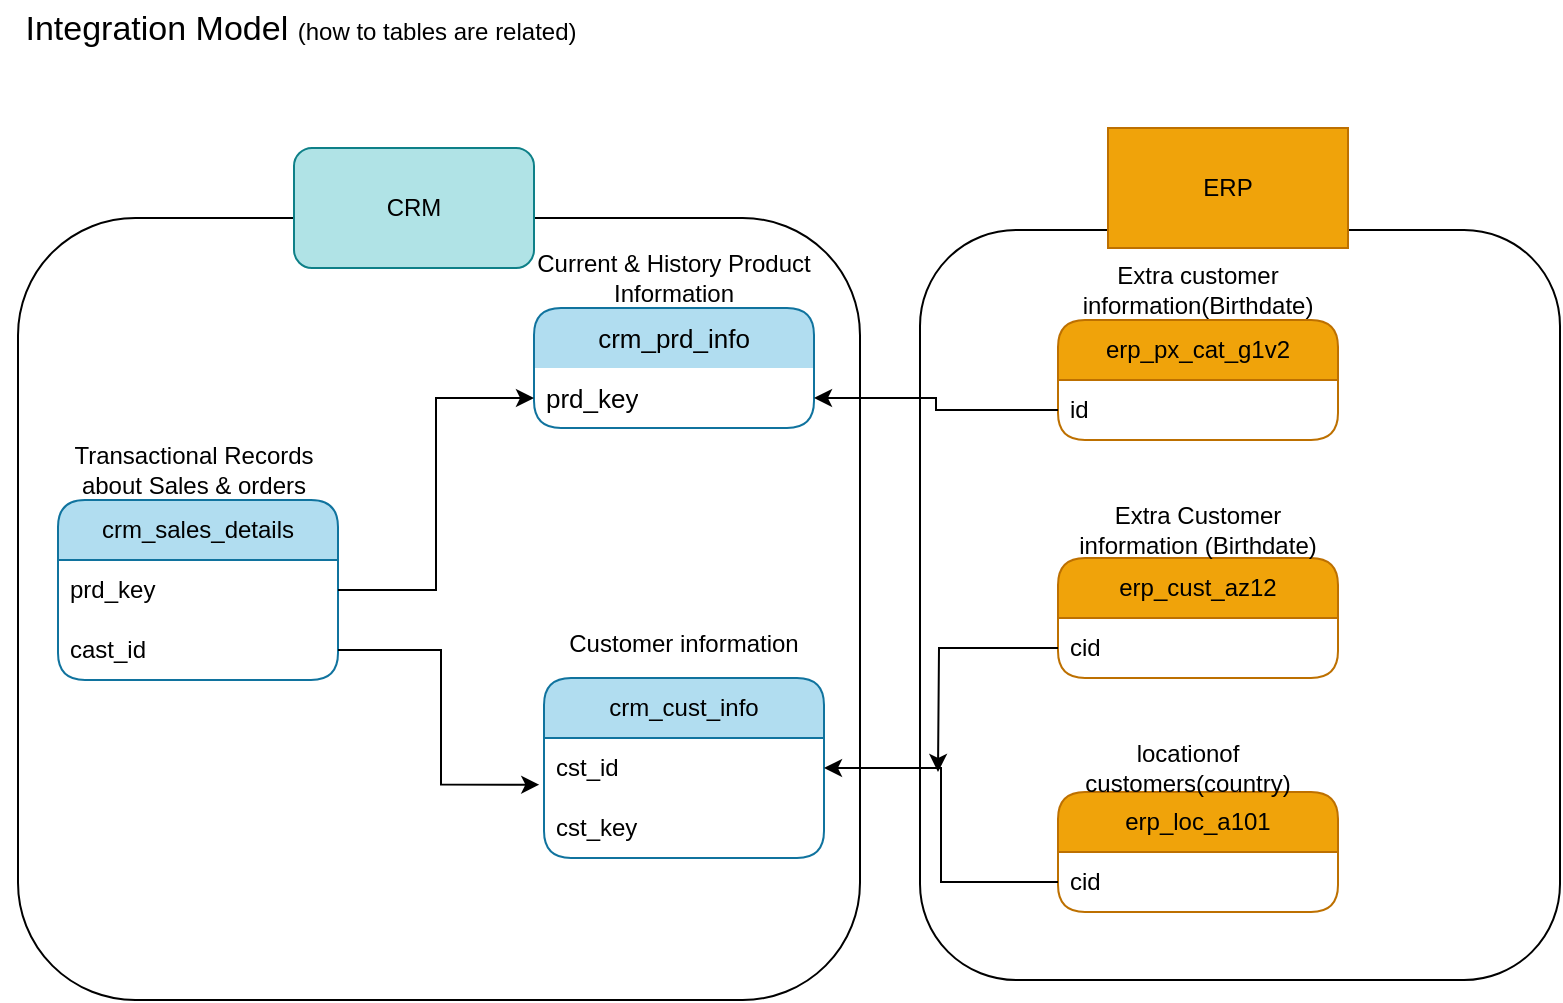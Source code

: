 <mxfile version="28.0.4">
  <diagram name="Page-1" id="S8onTnD6GA7OVCa5GSrC">
    <mxGraphModel dx="1634" dy="1136" grid="1" gridSize="10" guides="1" tooltips="1" connect="1" arrows="1" fold="1" page="1" pageScale="1" pageWidth="850" pageHeight="1100" math="0" shadow="0">
      <root>
        <mxCell id="0" />
        <mxCell id="1" parent="0" />
        <mxCell id="ARgBblpMmsPZ3KiA5aMk-1" value="&lt;font&gt;crm_prd_info&lt;/font&gt;" style="swimlane;fontStyle=0;childLayout=stackLayout;horizontal=1;startSize=30;horizontalStack=0;resizeParent=1;resizeParentMax=0;resizeLast=0;collapsible=1;marginBottom=0;whiteSpace=wrap;html=1;fontSize=13;fillColor=#b1ddf0;strokeColor=#10739e;rounded=1;swimlaneLine=0;" vertex="1" parent="1">
          <mxGeometry x="-163" y="274" width="140" height="60" as="geometry" />
        </mxCell>
        <mxCell id="ARgBblpMmsPZ3KiA5aMk-2" value="prd_key" style="text;align=left;verticalAlign=middle;spacingLeft=4;spacingRight=4;overflow=hidden;points=[[0,0.5],[1,0.5]];portConstraint=eastwest;rotatable=0;whiteSpace=wrap;html=1;fontSize=13;rounded=1;swimlaneLine=0;fillColor=none;strokeColor=none;" vertex="1" parent="ARgBblpMmsPZ3KiA5aMk-1">
          <mxGeometry y="30" width="140" height="30" as="geometry" />
        </mxCell>
        <mxCell id="ARgBblpMmsPZ3KiA5aMk-18" value="crm_sales_details" style="swimlane;fontStyle=0;childLayout=stackLayout;horizontal=1;startSize=30;horizontalStack=0;resizeParent=1;resizeParentMax=0;resizeLast=0;collapsible=1;marginBottom=0;whiteSpace=wrap;html=1;rounded=1;fillColor=#b1ddf0;strokeColor=#10739e;" vertex="1" parent="1">
          <mxGeometry x="-401" y="370" width="140" height="90" as="geometry" />
        </mxCell>
        <mxCell id="ARgBblpMmsPZ3KiA5aMk-19" value="prd_key" style="text;strokeColor=none;fillColor=none;align=left;verticalAlign=middle;spacingLeft=4;spacingRight=4;overflow=hidden;points=[[0,0.5],[1,0.5]];portConstraint=eastwest;rotatable=0;whiteSpace=wrap;html=1;rounded=1;" vertex="1" parent="ARgBblpMmsPZ3KiA5aMk-18">
          <mxGeometry y="30" width="140" height="30" as="geometry" />
        </mxCell>
        <mxCell id="ARgBblpMmsPZ3KiA5aMk-20" value="cast_id" style="text;strokeColor=none;fillColor=none;align=left;verticalAlign=middle;spacingLeft=4;spacingRight=4;overflow=hidden;points=[[0,0.5],[1,0.5]];portConstraint=eastwest;rotatable=0;whiteSpace=wrap;html=1;rounded=1;" vertex="1" parent="ARgBblpMmsPZ3KiA5aMk-18">
          <mxGeometry y="60" width="140" height="30" as="geometry" />
        </mxCell>
        <mxCell id="ARgBblpMmsPZ3KiA5aMk-22" value="crm_cust_info" style="swimlane;fontStyle=0;childLayout=stackLayout;horizontal=1;startSize=30;horizontalStack=0;resizeParent=1;resizeParentMax=0;resizeLast=0;collapsible=1;marginBottom=0;whiteSpace=wrap;html=1;rounded=1;fillColor=#b1ddf0;strokeColor=#10739e;" vertex="1" parent="1">
          <mxGeometry x="-158" y="459" width="140" height="90" as="geometry" />
        </mxCell>
        <mxCell id="ARgBblpMmsPZ3KiA5aMk-23" value="cst_id" style="text;strokeColor=none;fillColor=none;align=left;verticalAlign=middle;spacingLeft=4;spacingRight=4;overflow=hidden;points=[[0,0.5],[1,0.5]];portConstraint=eastwest;rotatable=0;whiteSpace=wrap;html=1;rounded=1;" vertex="1" parent="ARgBblpMmsPZ3KiA5aMk-22">
          <mxGeometry y="30" width="140" height="30" as="geometry" />
        </mxCell>
        <mxCell id="ARgBblpMmsPZ3KiA5aMk-24" value="cst_key" style="text;strokeColor=none;fillColor=none;align=left;verticalAlign=middle;spacingLeft=4;spacingRight=4;overflow=hidden;points=[[0,0.5],[1,0.5]];portConstraint=eastwest;rotatable=0;whiteSpace=wrap;html=1;rounded=1;" vertex="1" parent="ARgBblpMmsPZ3KiA5aMk-22">
          <mxGeometry y="60" width="140" height="30" as="geometry" />
        </mxCell>
        <mxCell id="ARgBblpMmsPZ3KiA5aMk-25" value="&lt;p&gt;Customer information&lt;/p&gt;" style="text;html=1;align=center;verticalAlign=middle;whiteSpace=wrap;rounded=0;fontSize=12;" vertex="1" parent="1">
          <mxGeometry x="-148" y="425" width="120" height="34" as="geometry" />
        </mxCell>
        <mxCell id="ARgBblpMmsPZ3KiA5aMk-28" value="Transactional Records about Sales &amp;amp; orders" style="text;html=1;align=center;verticalAlign=middle;whiteSpace=wrap;rounded=0;" vertex="1" parent="1">
          <mxGeometry x="-408" y="340" width="150" height="30" as="geometry" />
        </mxCell>
        <mxCell id="ARgBblpMmsPZ3KiA5aMk-29" value="Current &amp;amp; History Product Information" style="text;html=1;align=center;verticalAlign=middle;whiteSpace=wrap;rounded=0;" vertex="1" parent="1">
          <mxGeometry x="-163" y="244" width="140" height="30" as="geometry" />
        </mxCell>
        <mxCell id="ARgBblpMmsPZ3KiA5aMk-31" style="edgeStyle=orthogonalEdgeStyle;rounded=0;orthogonalLoop=1;jettySize=auto;html=1;entryX=-0.017;entryY=0.778;entryDx=0;entryDy=0;entryPerimeter=0;" edge="1" parent="1" source="ARgBblpMmsPZ3KiA5aMk-20" target="ARgBblpMmsPZ3KiA5aMk-23">
          <mxGeometry relative="1" as="geometry" />
        </mxCell>
        <mxCell id="ARgBblpMmsPZ3KiA5aMk-33" style="edgeStyle=orthogonalEdgeStyle;rounded=0;orthogonalLoop=1;jettySize=auto;html=1;entryX=0;entryY=0.5;entryDx=0;entryDy=0;" edge="1" parent="1" source="ARgBblpMmsPZ3KiA5aMk-19" target="ARgBblpMmsPZ3KiA5aMk-2">
          <mxGeometry relative="1" as="geometry" />
        </mxCell>
        <mxCell id="ARgBblpMmsPZ3KiA5aMk-34" value="erp_px_cat_g1v2" style="swimlane;fontStyle=0;childLayout=stackLayout;horizontal=1;startSize=30;horizontalStack=0;resizeParent=1;resizeParentMax=0;resizeLast=0;collapsible=1;marginBottom=0;whiteSpace=wrap;html=1;rounded=1;fillColor=#f0a30a;strokeColor=#BD7000;fontColor=#000000;" vertex="1" parent="1">
          <mxGeometry x="99" y="280" width="140" height="60" as="geometry" />
        </mxCell>
        <mxCell id="ARgBblpMmsPZ3KiA5aMk-35" value="id" style="text;strokeColor=none;fillColor=none;align=left;verticalAlign=middle;spacingLeft=4;spacingRight=4;overflow=hidden;points=[[0,0.5],[1,0.5]];portConstraint=eastwest;rotatable=0;whiteSpace=wrap;html=1;rounded=1;" vertex="1" parent="ARgBblpMmsPZ3KiA5aMk-34">
          <mxGeometry y="30" width="140" height="30" as="geometry" />
        </mxCell>
        <mxCell id="ARgBblpMmsPZ3KiA5aMk-42" value="erp_cust_az12" style="swimlane;fontStyle=0;childLayout=stackLayout;horizontal=1;startSize=30;horizontalStack=0;resizeParent=1;resizeParentMax=0;resizeLast=0;collapsible=1;marginBottom=0;whiteSpace=wrap;html=1;rounded=1;fillColor=#f0a30a;strokeColor=#BD7000;fontColor=#000000;" vertex="1" parent="1">
          <mxGeometry x="99" y="399" width="140" height="60" as="geometry" />
        </mxCell>
        <mxCell id="ARgBblpMmsPZ3KiA5aMk-50" style="edgeStyle=orthogonalEdgeStyle;rounded=0;orthogonalLoop=1;jettySize=auto;html=1;" edge="1" parent="ARgBblpMmsPZ3KiA5aMk-42" source="ARgBblpMmsPZ3KiA5aMk-43">
          <mxGeometry relative="1" as="geometry">
            <mxPoint x="-60" y="107" as="targetPoint" />
          </mxGeometry>
        </mxCell>
        <mxCell id="ARgBblpMmsPZ3KiA5aMk-43" value="cid" style="text;strokeColor=none;fillColor=none;align=left;verticalAlign=middle;spacingLeft=4;spacingRight=4;overflow=hidden;points=[[0,0.5],[1,0.5]];portConstraint=eastwest;rotatable=0;whiteSpace=wrap;html=1;rounded=1;" vertex="1" parent="ARgBblpMmsPZ3KiA5aMk-42">
          <mxGeometry y="30" width="140" height="30" as="geometry" />
        </mxCell>
        <mxCell id="ARgBblpMmsPZ3KiA5aMk-44" value="erp_loc_a101" style="swimlane;fontStyle=0;childLayout=stackLayout;horizontal=1;startSize=30;horizontalStack=0;resizeParent=1;resizeParentMax=0;resizeLast=0;collapsible=1;marginBottom=0;whiteSpace=wrap;html=1;rounded=1;fillColor=#f0a30a;strokeColor=#BD7000;fontColor=#000000;" vertex="1" parent="1">
          <mxGeometry x="99" y="516" width="140" height="60" as="geometry" />
        </mxCell>
        <mxCell id="ARgBblpMmsPZ3KiA5aMk-45" value="cid" style="text;strokeColor=none;fillColor=none;align=left;verticalAlign=middle;spacingLeft=4;spacingRight=4;overflow=hidden;points=[[0,0.5],[1,0.5]];portConstraint=eastwest;rotatable=0;whiteSpace=wrap;html=1;rounded=1;" vertex="1" parent="ARgBblpMmsPZ3KiA5aMk-44">
          <mxGeometry y="30" width="140" height="30" as="geometry" />
        </mxCell>
        <mxCell id="ARgBblpMmsPZ3KiA5aMk-46" value="Extra customer information(Birthdate)" style="text;html=1;align=center;verticalAlign=middle;whiteSpace=wrap;rounded=0;" vertex="1" parent="1">
          <mxGeometry x="124" y="250" width="90" height="30" as="geometry" />
        </mxCell>
        <mxCell id="ARgBblpMmsPZ3KiA5aMk-47" value="Extra Customer information (Birthdate)" style="text;html=1;align=center;verticalAlign=middle;whiteSpace=wrap;rounded=0;" vertex="1" parent="1">
          <mxGeometry x="104" y="370" width="130" height="30" as="geometry" />
        </mxCell>
        <mxCell id="ARgBblpMmsPZ3KiA5aMk-48" value="locationof customers(country)" style="text;html=1;align=center;verticalAlign=middle;whiteSpace=wrap;rounded=0;" vertex="1" parent="1">
          <mxGeometry x="119" y="489" width="90" height="30" as="geometry" />
        </mxCell>
        <mxCell id="ARgBblpMmsPZ3KiA5aMk-49" style="edgeStyle=orthogonalEdgeStyle;rounded=0;orthogonalLoop=1;jettySize=auto;html=1;entryX=1;entryY=0.5;entryDx=0;entryDy=0;" edge="1" parent="1" source="ARgBblpMmsPZ3KiA5aMk-45" target="ARgBblpMmsPZ3KiA5aMk-23">
          <mxGeometry relative="1" as="geometry" />
        </mxCell>
        <mxCell id="ARgBblpMmsPZ3KiA5aMk-51" style="edgeStyle=orthogonalEdgeStyle;rounded=0;orthogonalLoop=1;jettySize=auto;html=1;entryX=1;entryY=0.5;entryDx=0;entryDy=0;" edge="1" parent="1" source="ARgBblpMmsPZ3KiA5aMk-35" target="ARgBblpMmsPZ3KiA5aMk-2">
          <mxGeometry relative="1" as="geometry" />
        </mxCell>
        <mxCell id="ARgBblpMmsPZ3KiA5aMk-52" value="&lt;font style=&quot;font-size: 17px;&quot;&gt;Integration Model &lt;/font&gt;(how to tables are related)" style="text;html=1;align=center;verticalAlign=middle;resizable=0;points=[];autosize=1;strokeColor=none;fillColor=none;" vertex="1" parent="1">
          <mxGeometry x="-430" y="120" width="300" height="30" as="geometry" />
        </mxCell>
        <mxCell id="ARgBblpMmsPZ3KiA5aMk-53" value="" style="rounded=1;whiteSpace=wrap;html=1;fillColor=none;" vertex="1" parent="1">
          <mxGeometry x="-421" y="229" width="421" height="391" as="geometry" />
        </mxCell>
        <mxCell id="ARgBblpMmsPZ3KiA5aMk-54" value="Text" style="text;html=1;align=center;verticalAlign=middle;whiteSpace=wrap;rounded=0;" vertex="1" parent="1">
          <mxGeometry x="-240" y="214" width="60" height="30" as="geometry" />
        </mxCell>
        <mxCell id="ARgBblpMmsPZ3KiA5aMk-55" value="CRM" style="rounded=1;whiteSpace=wrap;html=1;fillColor=#b0e3e6;strokeColor=#0e8088;" vertex="1" parent="1">
          <mxGeometry x="-283" y="194" width="120" height="60" as="geometry" />
        </mxCell>
        <mxCell id="ARgBblpMmsPZ3KiA5aMk-56" value="" style="rounded=1;whiteSpace=wrap;html=1;fillColor=none;" vertex="1" parent="1">
          <mxGeometry x="30" y="235" width="320" height="375" as="geometry" />
        </mxCell>
        <mxCell id="ARgBblpMmsPZ3KiA5aMk-57" value="ERP" style="rounded=0;whiteSpace=wrap;html=1;fillColor=#f0a30a;strokeColor=#BD7000;fontColor=#000000;" vertex="1" parent="1">
          <mxGeometry x="124" y="184" width="120" height="60" as="geometry" />
        </mxCell>
      </root>
    </mxGraphModel>
  </diagram>
</mxfile>
